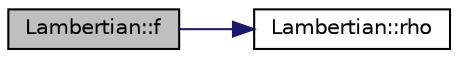 digraph "Lambertian::f"
{
  edge [fontname="Helvetica",fontsize="10",labelfontname="Helvetica",labelfontsize="10"];
  node [fontname="Helvetica",fontsize="10",shape=record];
  rankdir="LR";
  Node0 [label="Lambertian::f",height=0.2,width=0.4,color="black", fillcolor="grey75", style="filled", fontcolor="black"];
  Node0 -> Node1 [color="midnightblue",fontsize="10",style="solid",fontname="Helvetica"];
  Node1 [label="Lambertian::rho",height=0.2,width=0.4,color="black", fillcolor="white", style="filled",URL="$group___b_r_d_f.html#gaa70272886cbeb0f91c629ace938dd0a0"];
}

